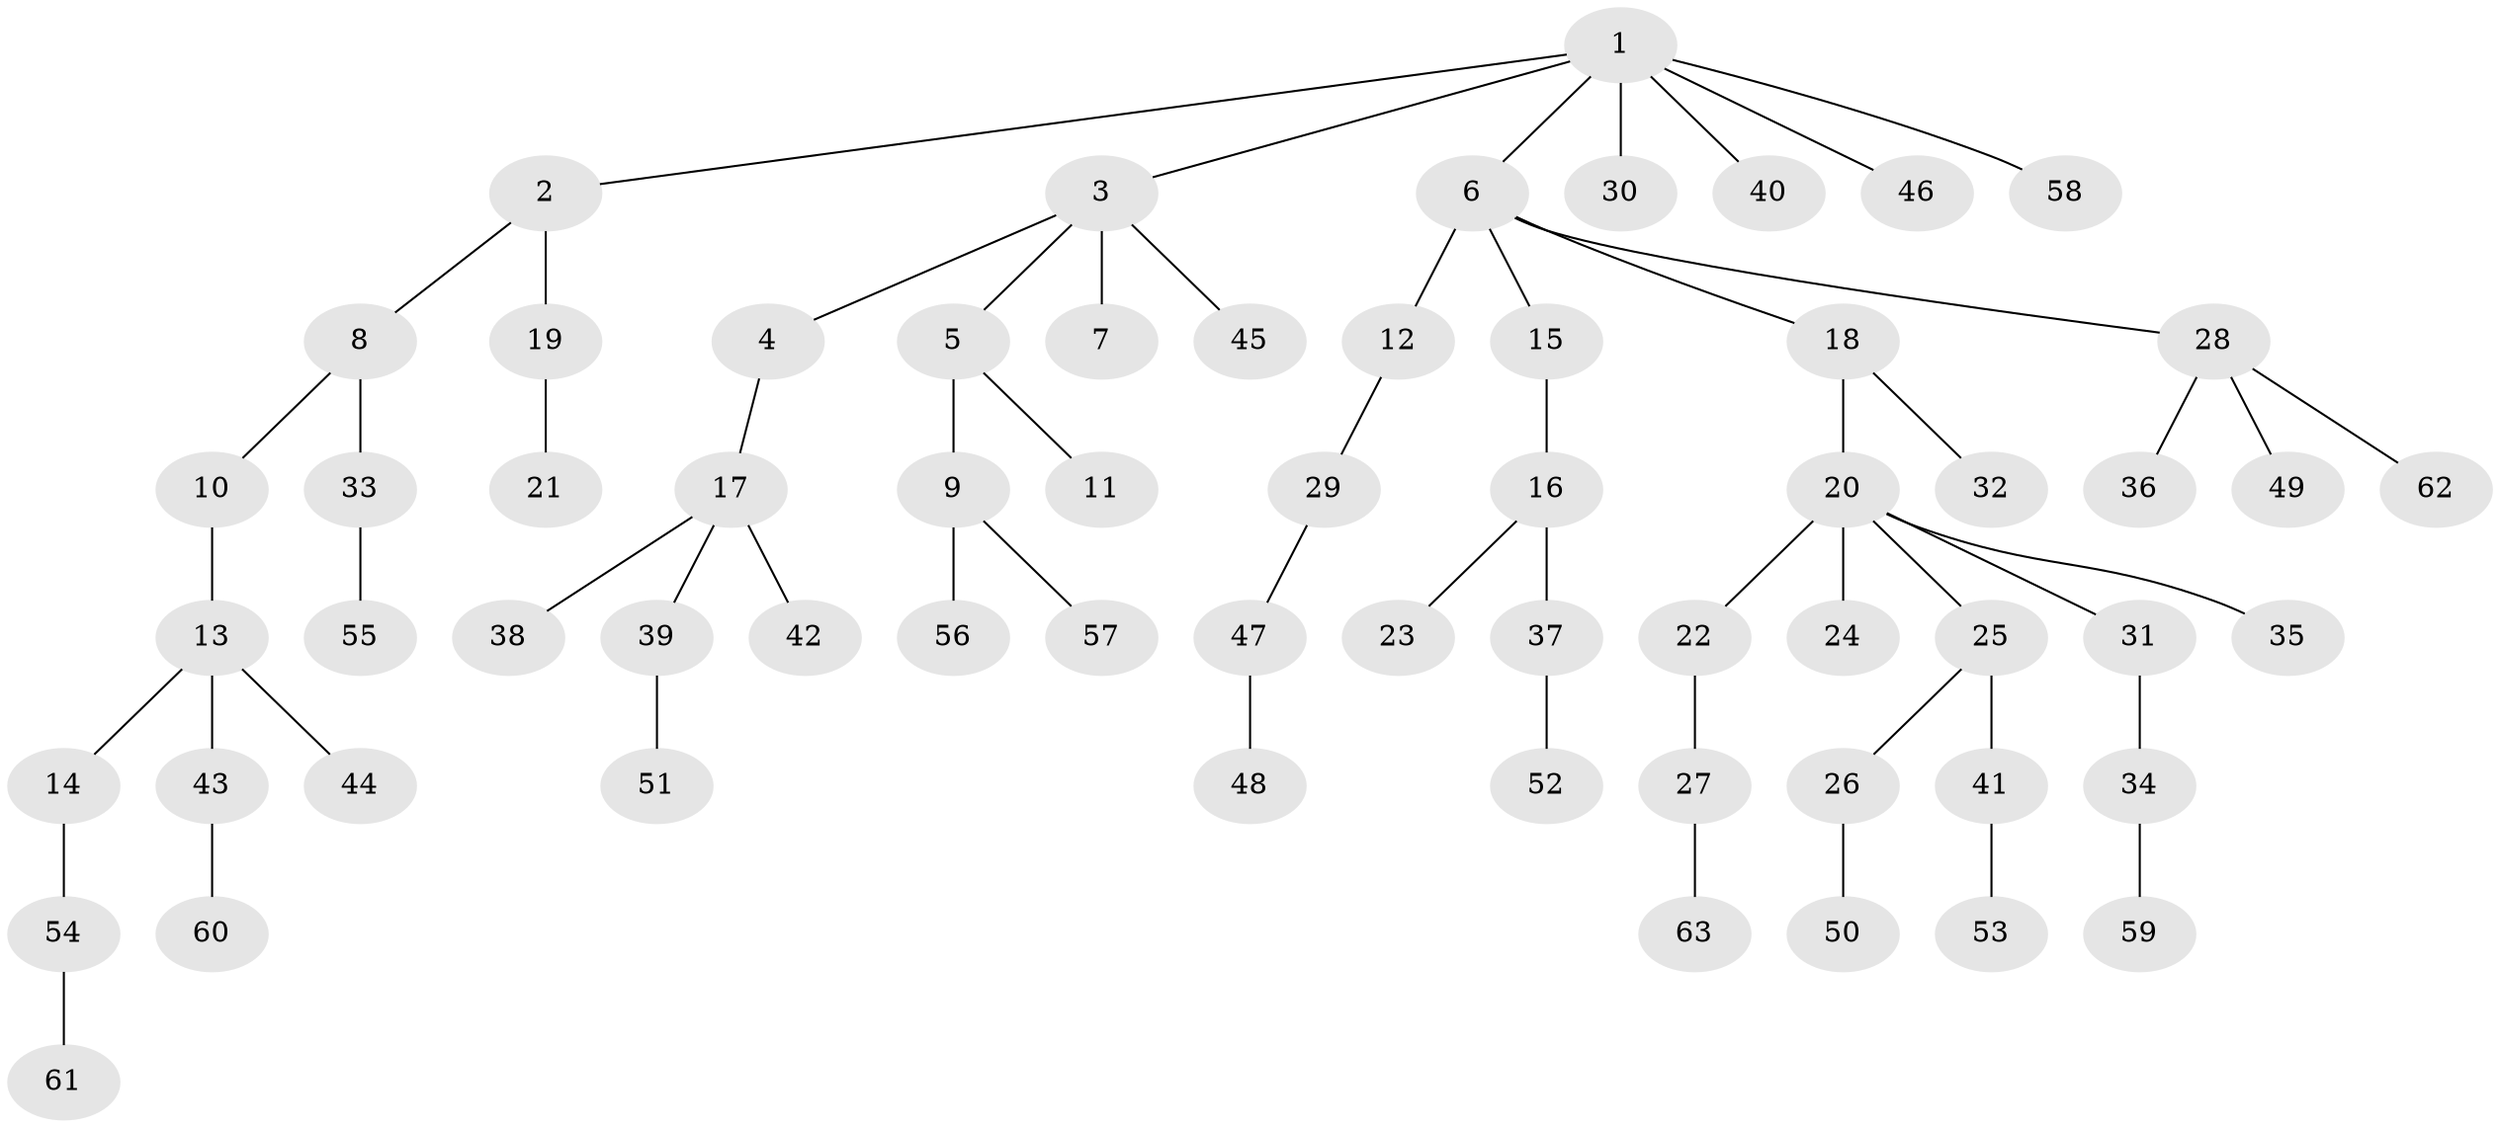// Generated by graph-tools (version 1.1) at 2025/26/03/09/25 03:26:33]
// undirected, 63 vertices, 62 edges
graph export_dot {
graph [start="1"]
  node [color=gray90,style=filled];
  1;
  2;
  3;
  4;
  5;
  6;
  7;
  8;
  9;
  10;
  11;
  12;
  13;
  14;
  15;
  16;
  17;
  18;
  19;
  20;
  21;
  22;
  23;
  24;
  25;
  26;
  27;
  28;
  29;
  30;
  31;
  32;
  33;
  34;
  35;
  36;
  37;
  38;
  39;
  40;
  41;
  42;
  43;
  44;
  45;
  46;
  47;
  48;
  49;
  50;
  51;
  52;
  53;
  54;
  55;
  56;
  57;
  58;
  59;
  60;
  61;
  62;
  63;
  1 -- 2;
  1 -- 3;
  1 -- 6;
  1 -- 30;
  1 -- 40;
  1 -- 46;
  1 -- 58;
  2 -- 8;
  2 -- 19;
  3 -- 4;
  3 -- 5;
  3 -- 7;
  3 -- 45;
  4 -- 17;
  5 -- 9;
  5 -- 11;
  6 -- 12;
  6 -- 15;
  6 -- 18;
  6 -- 28;
  8 -- 10;
  8 -- 33;
  9 -- 56;
  9 -- 57;
  10 -- 13;
  12 -- 29;
  13 -- 14;
  13 -- 43;
  13 -- 44;
  14 -- 54;
  15 -- 16;
  16 -- 23;
  16 -- 37;
  17 -- 38;
  17 -- 39;
  17 -- 42;
  18 -- 20;
  18 -- 32;
  19 -- 21;
  20 -- 22;
  20 -- 24;
  20 -- 25;
  20 -- 31;
  20 -- 35;
  22 -- 27;
  25 -- 26;
  25 -- 41;
  26 -- 50;
  27 -- 63;
  28 -- 36;
  28 -- 49;
  28 -- 62;
  29 -- 47;
  31 -- 34;
  33 -- 55;
  34 -- 59;
  37 -- 52;
  39 -- 51;
  41 -- 53;
  43 -- 60;
  47 -- 48;
  54 -- 61;
}
